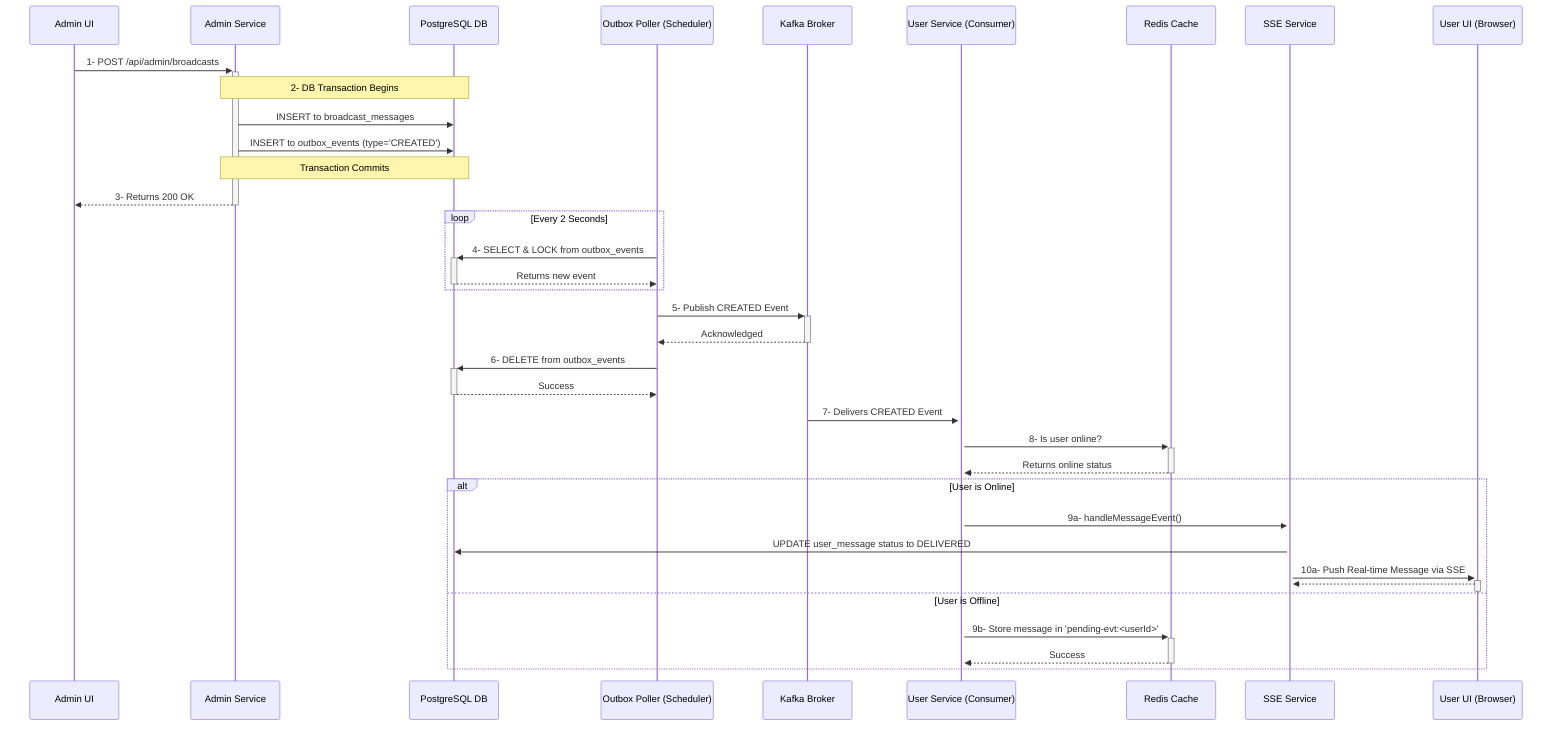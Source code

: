 sequenceDiagram
    participant AdminUI as Admin UI
    participant AdminSvc as Admin Service
    participant DB as PostgreSQL DB
    participant OutboxPoller as Outbox Poller (Scheduler)
    participant Kafka as Kafka Broker
    participant UserSvc as User Service (Consumer)
    participant Redis as Redis Cache
    participant SseSvc as SSE Service
    participant UserUI as User UI (Browser)

    AdminUI->>+AdminSvc: 1- POST /api/admin/broadcasts
    Note over AdminSvc, DB: 2- DB Transaction Begins
    AdminSvc->>DB: INSERT to broadcast_messages
    AdminSvc->>DB: INSERT to outbox_events (type='CREATED')
    Note over AdminSvc, DB: Transaction Commits
    AdminSvc-->>-AdminUI: 3- Returns 200 OK

    %% Asynchronous Flow via Kafka
    loop Every 2 Seconds
        OutboxPoller->>+DB: 4- SELECT & LOCK from outbox_events
        DB-->>-OutboxPoller: Returns new event
    end
    OutboxPoller->>+Kafka: 5- Publish CREATED Event
    Kafka-->>-OutboxPoller: Acknowledged
    OutboxPoller->>+DB: 6- DELETE from outbox_events
    DB-->>-OutboxPoller: Success

    Kafka->>+UserSvc: 7- Delivers CREATED Event
    UserSvc->>+Redis: 8- Is user online?
    Redis-->>-UserSvc: Returns online status

    alt User is Online
        UserSvc->>+SseSvc: 9a- handleMessageEvent()
        SseSvc->>DB: UPDATE user_message status to DELIVERED
        SseSvc->>+UserUI: 10a- Push Real-time Message via SSE
        UserUI-->>-SseSvc: 
    else User is Offline
        UserSvc->>+Redis: 9b- Store message in 'pending-evt:<userId>'
        Redis-->>-UserSvc: Success
    end